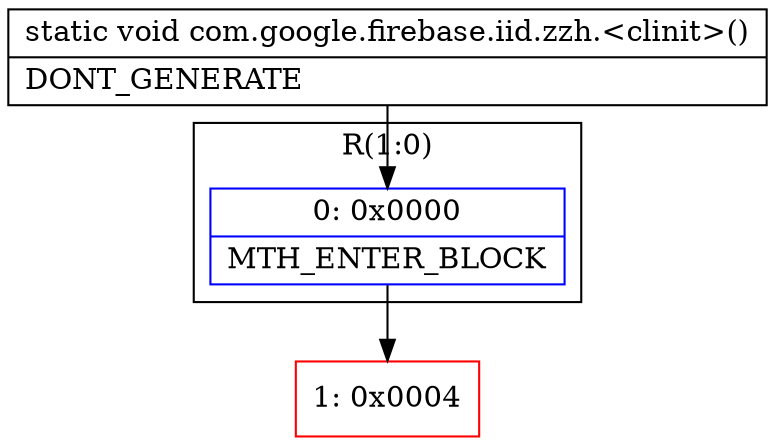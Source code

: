 digraph "CFG forcom.google.firebase.iid.zzh.\<clinit\>()V" {
subgraph cluster_Region_1589713214 {
label = "R(1:0)";
node [shape=record,color=blue];
Node_0 [shape=record,label="{0\:\ 0x0000|MTH_ENTER_BLOCK\l}"];
}
Node_1 [shape=record,color=red,label="{1\:\ 0x0004}"];
MethodNode[shape=record,label="{static void com.google.firebase.iid.zzh.\<clinit\>()  | DONT_GENERATE\l}"];
MethodNode -> Node_0;
Node_0 -> Node_1;
}

